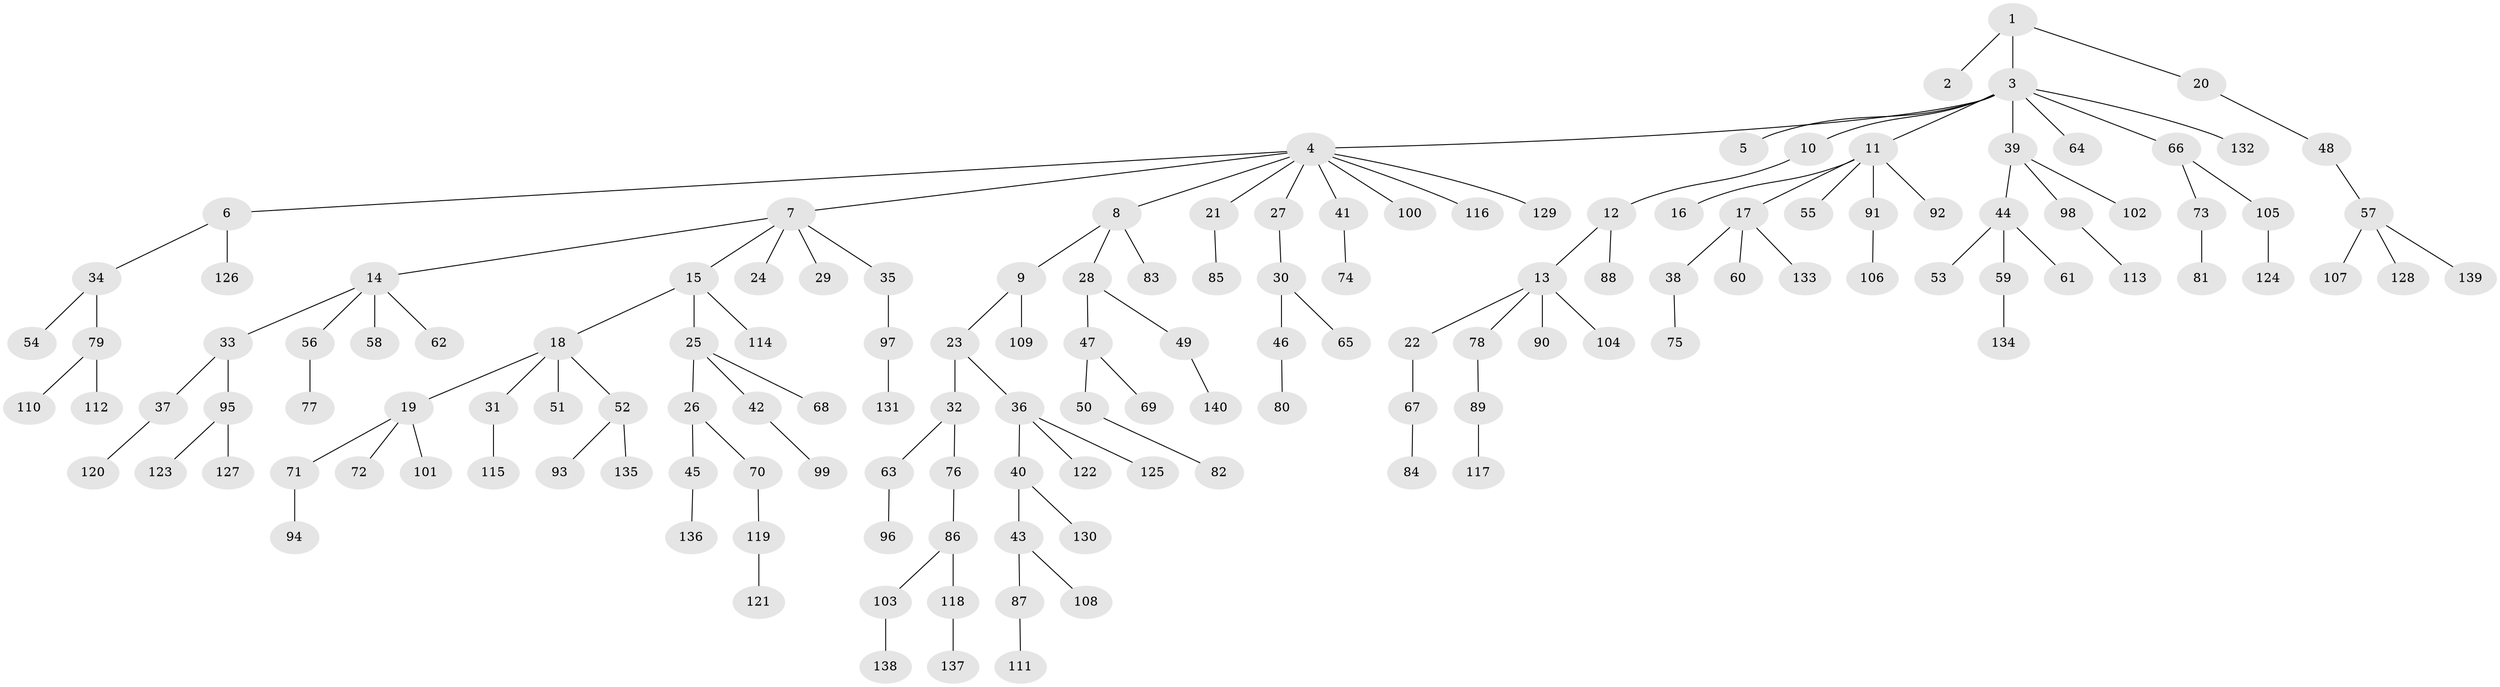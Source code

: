// Generated by graph-tools (version 1.1) at 2025/26/03/09/25 03:26:27]
// undirected, 140 vertices, 139 edges
graph export_dot {
graph [start="1"]
  node [color=gray90,style=filled];
  1;
  2;
  3;
  4;
  5;
  6;
  7;
  8;
  9;
  10;
  11;
  12;
  13;
  14;
  15;
  16;
  17;
  18;
  19;
  20;
  21;
  22;
  23;
  24;
  25;
  26;
  27;
  28;
  29;
  30;
  31;
  32;
  33;
  34;
  35;
  36;
  37;
  38;
  39;
  40;
  41;
  42;
  43;
  44;
  45;
  46;
  47;
  48;
  49;
  50;
  51;
  52;
  53;
  54;
  55;
  56;
  57;
  58;
  59;
  60;
  61;
  62;
  63;
  64;
  65;
  66;
  67;
  68;
  69;
  70;
  71;
  72;
  73;
  74;
  75;
  76;
  77;
  78;
  79;
  80;
  81;
  82;
  83;
  84;
  85;
  86;
  87;
  88;
  89;
  90;
  91;
  92;
  93;
  94;
  95;
  96;
  97;
  98;
  99;
  100;
  101;
  102;
  103;
  104;
  105;
  106;
  107;
  108;
  109;
  110;
  111;
  112;
  113;
  114;
  115;
  116;
  117;
  118;
  119;
  120;
  121;
  122;
  123;
  124;
  125;
  126;
  127;
  128;
  129;
  130;
  131;
  132;
  133;
  134;
  135;
  136;
  137;
  138;
  139;
  140;
  1 -- 2;
  1 -- 3;
  1 -- 20;
  3 -- 4;
  3 -- 5;
  3 -- 10;
  3 -- 11;
  3 -- 39;
  3 -- 64;
  3 -- 66;
  3 -- 132;
  4 -- 6;
  4 -- 7;
  4 -- 8;
  4 -- 21;
  4 -- 27;
  4 -- 41;
  4 -- 100;
  4 -- 116;
  4 -- 129;
  6 -- 34;
  6 -- 126;
  7 -- 14;
  7 -- 15;
  7 -- 24;
  7 -- 29;
  7 -- 35;
  8 -- 9;
  8 -- 28;
  8 -- 83;
  9 -- 23;
  9 -- 109;
  10 -- 12;
  11 -- 16;
  11 -- 17;
  11 -- 55;
  11 -- 91;
  11 -- 92;
  12 -- 13;
  12 -- 88;
  13 -- 22;
  13 -- 78;
  13 -- 90;
  13 -- 104;
  14 -- 33;
  14 -- 56;
  14 -- 58;
  14 -- 62;
  15 -- 18;
  15 -- 25;
  15 -- 114;
  17 -- 38;
  17 -- 60;
  17 -- 133;
  18 -- 19;
  18 -- 31;
  18 -- 51;
  18 -- 52;
  19 -- 71;
  19 -- 72;
  19 -- 101;
  20 -- 48;
  21 -- 85;
  22 -- 67;
  23 -- 32;
  23 -- 36;
  25 -- 26;
  25 -- 42;
  25 -- 68;
  26 -- 45;
  26 -- 70;
  27 -- 30;
  28 -- 47;
  28 -- 49;
  30 -- 46;
  30 -- 65;
  31 -- 115;
  32 -- 63;
  32 -- 76;
  33 -- 37;
  33 -- 95;
  34 -- 54;
  34 -- 79;
  35 -- 97;
  36 -- 40;
  36 -- 122;
  36 -- 125;
  37 -- 120;
  38 -- 75;
  39 -- 44;
  39 -- 98;
  39 -- 102;
  40 -- 43;
  40 -- 130;
  41 -- 74;
  42 -- 99;
  43 -- 87;
  43 -- 108;
  44 -- 53;
  44 -- 59;
  44 -- 61;
  45 -- 136;
  46 -- 80;
  47 -- 50;
  47 -- 69;
  48 -- 57;
  49 -- 140;
  50 -- 82;
  52 -- 93;
  52 -- 135;
  56 -- 77;
  57 -- 107;
  57 -- 128;
  57 -- 139;
  59 -- 134;
  63 -- 96;
  66 -- 73;
  66 -- 105;
  67 -- 84;
  70 -- 119;
  71 -- 94;
  73 -- 81;
  76 -- 86;
  78 -- 89;
  79 -- 110;
  79 -- 112;
  86 -- 103;
  86 -- 118;
  87 -- 111;
  89 -- 117;
  91 -- 106;
  95 -- 123;
  95 -- 127;
  97 -- 131;
  98 -- 113;
  103 -- 138;
  105 -- 124;
  118 -- 137;
  119 -- 121;
}

